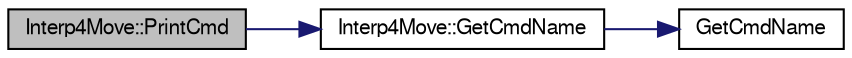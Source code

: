 digraph "Interp4Move::PrintCmd"
{
  edge [fontname="FreeSans",fontsize="10",labelfontname="FreeSans",labelfontsize="10"];
  node [fontname="FreeSans",fontsize="10",shape=record];
  rankdir="LR";
  Node16 [label="Interp4Move::PrintCmd",height=0.2,width=0.4,color="black", fillcolor="grey75", style="filled", fontcolor="black"];
  Node16 -> Node17 [color="midnightblue",fontsize="10",style="solid",fontname="FreeSans"];
  Node17 [label="Interp4Move::GetCmdName",height=0.2,width=0.4,color="black", fillcolor="white", style="filled",URL="$classInterp4Move.html#aae1e3bf7fc34076f19d857a8cd30082e",tooltip="Wyświetla nazwę polecenia. "];
  Node17 -> Node18 [color="midnightblue",fontsize="10",style="solid",fontname="FreeSans"];
  Node18 [label="GetCmdName",height=0.2,width=0.4,color="black", fillcolor="white", style="filled",URL="$Interp4Move_8cpp.html#a161c2be237a6e239fb12733df42be258"];
}
